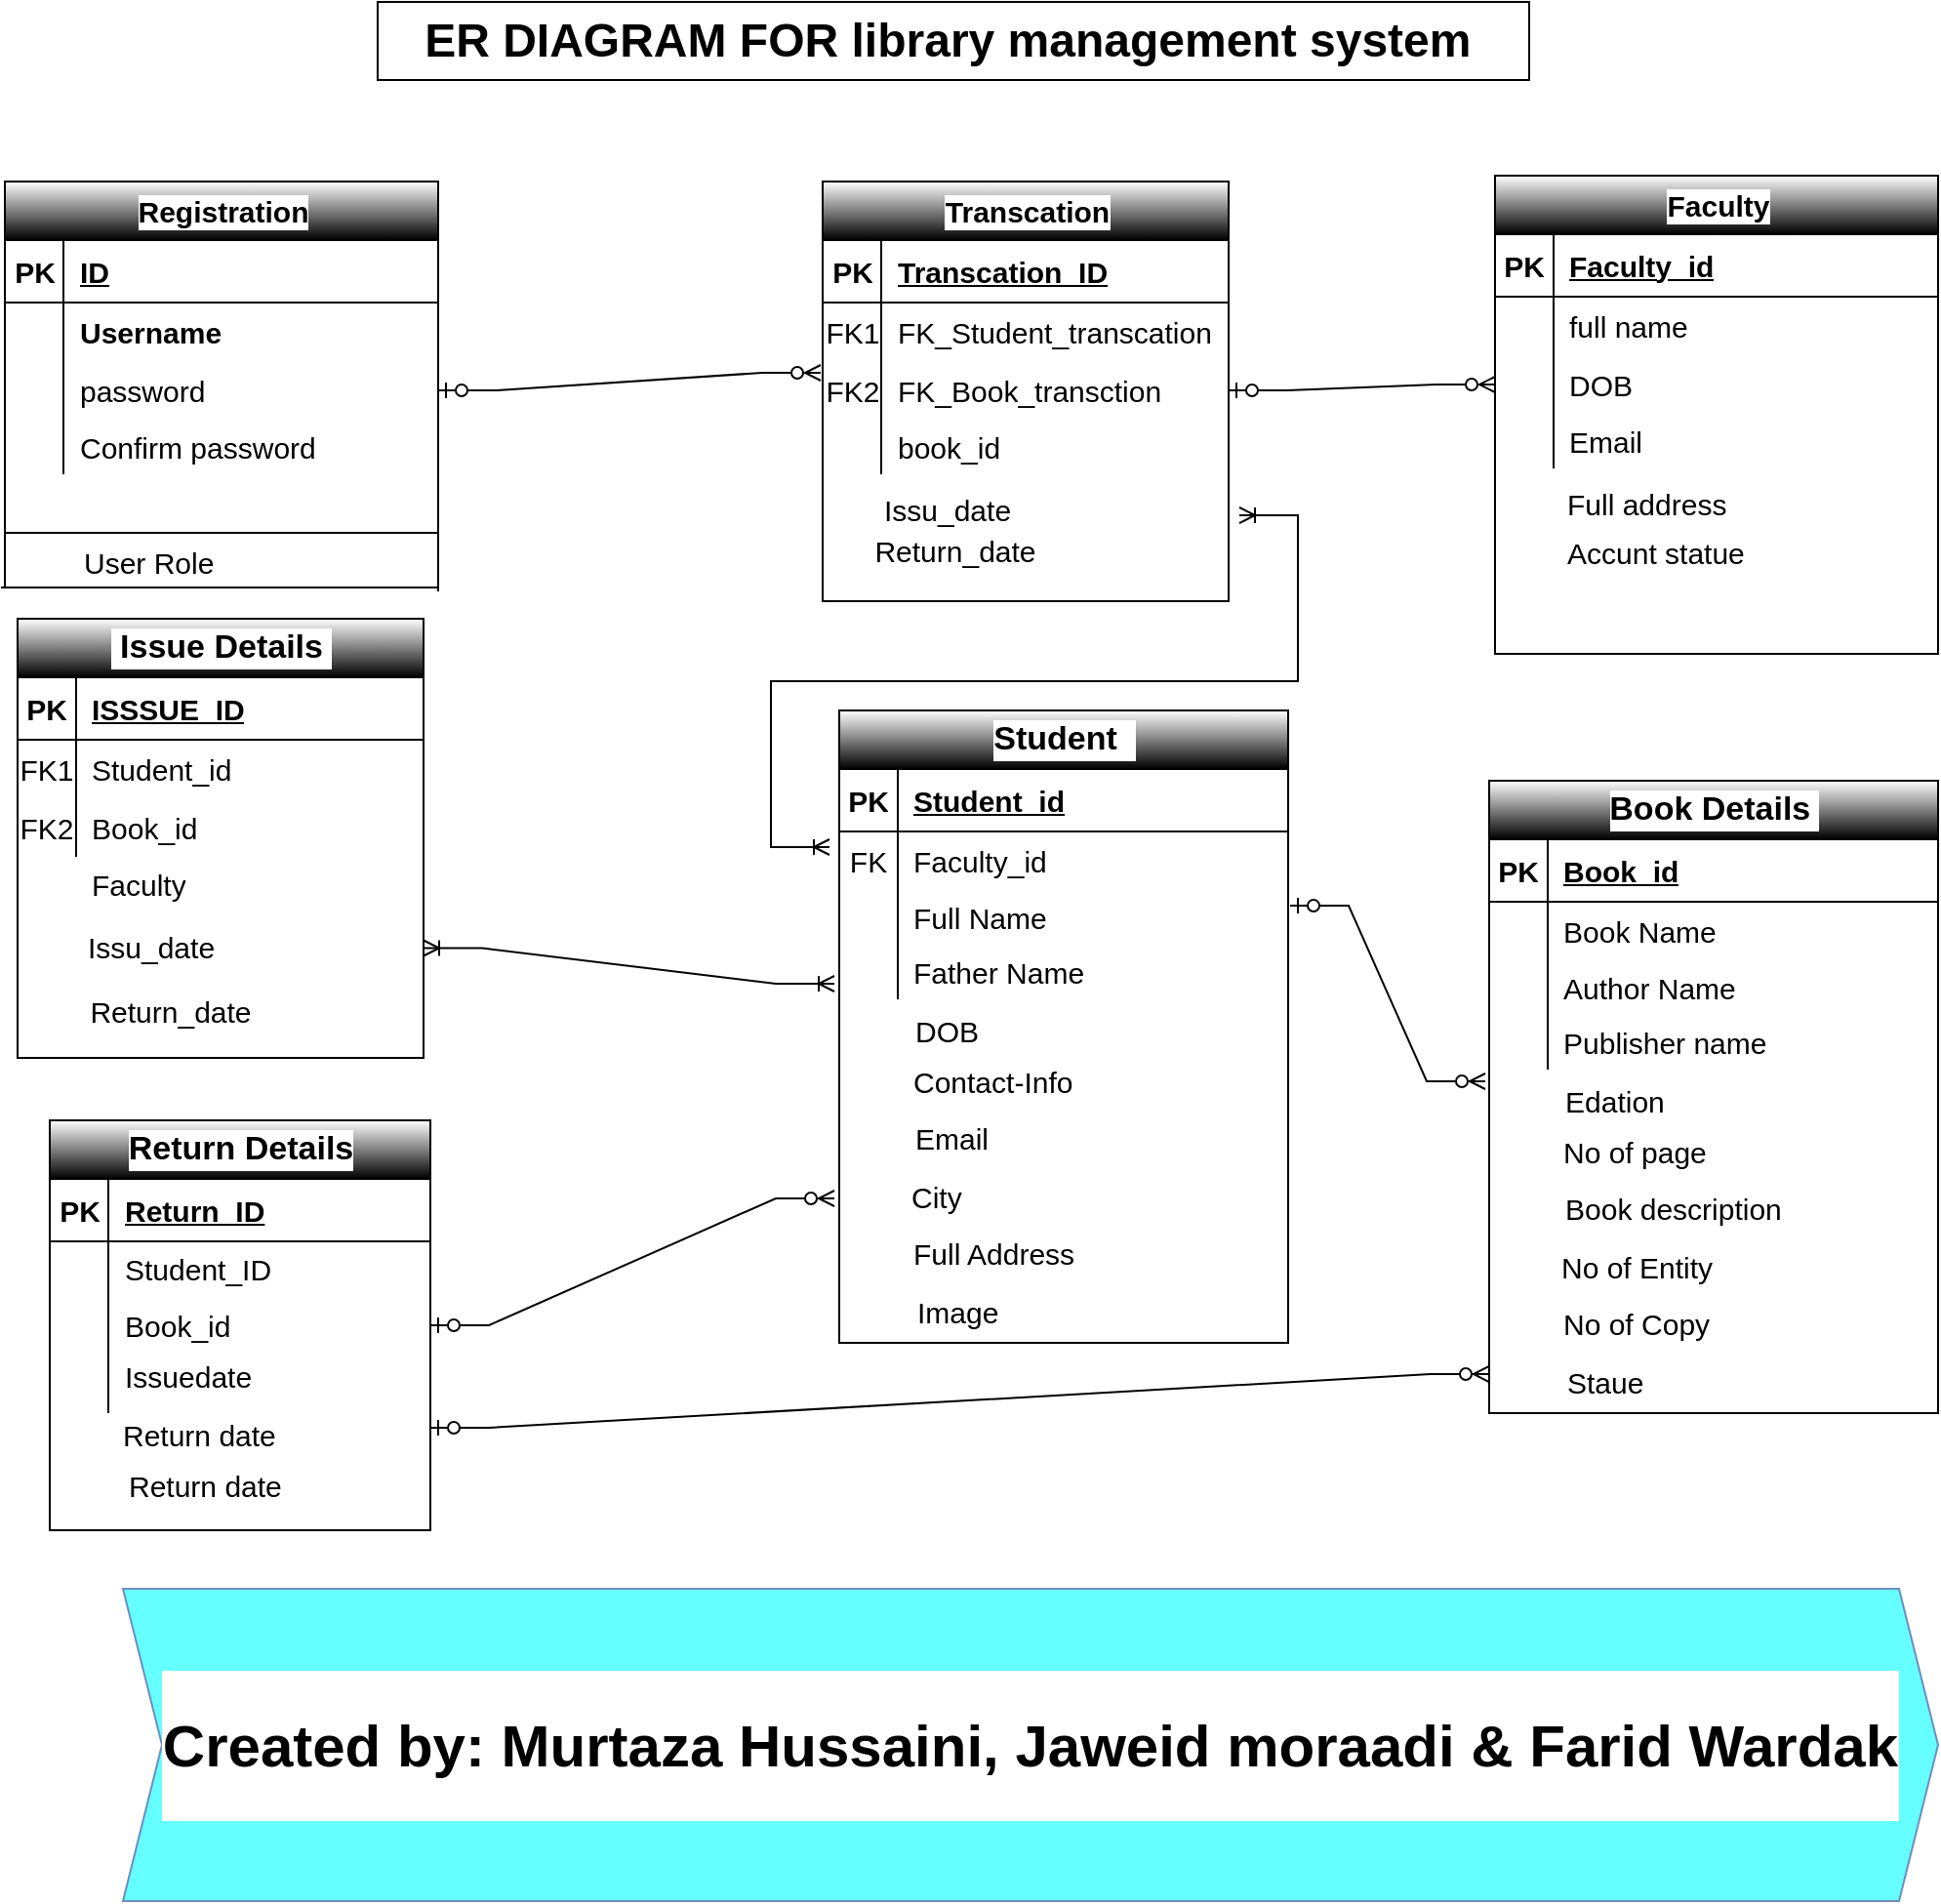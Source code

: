<mxfile version="27.0.5">
  <diagram name="Page-1" id="enIxqUN0M-IkAclhJr2Q">
    <mxGraphModel dx="886" dy="425" grid="1" gridSize="10" guides="1" tooltips="1" connect="1" arrows="1" fold="1" page="1" pageScale="1" pageWidth="850" pageHeight="1100" math="0" shadow="0">
      <root>
        <mxCell id="0" />
        <mxCell id="1" parent="0" />
        <mxCell id="2v6IDgmXy5sViwPyaW7p-1" value="&lt;font&gt;Registration&lt;/font&gt;" style="shape=table;startSize=30;container=1;collapsible=1;childLayout=tableLayout;fixedRows=1;rowLines=0;fontStyle=1;align=center;resizeLast=1;html=1;labelBackgroundColor=#FFFFFF;swimlaneFillColor=default;gradientColor=default;fontSize=15;" vertex="1" parent="1">
          <mxGeometry x="209.5" y="149" width="222" height="180" as="geometry" />
        </mxCell>
        <mxCell id="2v6IDgmXy5sViwPyaW7p-2" value="" style="shape=tableRow;horizontal=0;startSize=0;swimlaneHead=0;swimlaneBody=0;fillColor=none;collapsible=0;dropTarget=0;points=[[0,0.5],[1,0.5]];portConstraint=eastwest;top=0;left=0;right=0;bottom=1;labelBackgroundColor=#FFFFFF;strokeColor=inherit;fontSize=15;" vertex="1" parent="2v6IDgmXy5sViwPyaW7p-1">
          <mxGeometry y="30" width="222" height="32" as="geometry" />
        </mxCell>
        <mxCell id="2v6IDgmXy5sViwPyaW7p-3" value="PK" style="shape=partialRectangle;connectable=0;fillColor=none;top=0;left=0;bottom=0;right=0;fontStyle=1;overflow=hidden;whiteSpace=wrap;html=1;labelBackgroundColor=#FFFFFF;strokeColor=inherit;fontSize=15;" vertex="1" parent="2v6IDgmXy5sViwPyaW7p-2">
          <mxGeometry width="30" height="32" as="geometry">
            <mxRectangle width="30" height="32" as="alternateBounds" />
          </mxGeometry>
        </mxCell>
        <mxCell id="2v6IDgmXy5sViwPyaW7p-4" value="ID" style="shape=partialRectangle;connectable=0;fillColor=none;top=0;left=0;bottom=0;right=0;align=left;spacingLeft=6;fontStyle=5;overflow=hidden;whiteSpace=wrap;html=1;labelBackgroundColor=#FFFFFF;strokeColor=inherit;fontSize=15;" vertex="1" parent="2v6IDgmXy5sViwPyaW7p-2">
          <mxGeometry x="30" width="192" height="32" as="geometry">
            <mxRectangle width="192" height="32" as="alternateBounds" />
          </mxGeometry>
        </mxCell>
        <mxCell id="2v6IDgmXy5sViwPyaW7p-5" value="" style="shape=tableRow;horizontal=0;startSize=0;swimlaneHead=0;swimlaneBody=0;fillColor=none;collapsible=0;dropTarget=0;points=[[0,0.5],[1,0.5]];portConstraint=eastwest;top=0;left=0;right=0;bottom=0;labelBackgroundColor=#FFFFFF;strokeColor=inherit;fontSize=15;" vertex="1" parent="2v6IDgmXy5sViwPyaW7p-1">
          <mxGeometry y="62" width="222" height="30" as="geometry" />
        </mxCell>
        <mxCell id="2v6IDgmXy5sViwPyaW7p-6" value="" style="shape=partialRectangle;connectable=0;fillColor=none;top=0;left=0;bottom=0;right=0;editable=1;overflow=hidden;whiteSpace=wrap;html=1;labelBackgroundColor=#FFFFFF;strokeColor=inherit;fontSize=15;" vertex="1" parent="2v6IDgmXy5sViwPyaW7p-5">
          <mxGeometry width="30" height="30" as="geometry">
            <mxRectangle width="30" height="30" as="alternateBounds" />
          </mxGeometry>
        </mxCell>
        <mxCell id="2v6IDgmXy5sViwPyaW7p-7" value="&lt;b&gt;Username&lt;/b&gt;" style="shape=partialRectangle;connectable=0;fillColor=none;top=0;left=0;bottom=0;right=0;align=left;spacingLeft=6;overflow=hidden;whiteSpace=wrap;html=1;labelBackgroundColor=#FFFFFF;strokeColor=inherit;fontSize=15;" vertex="1" parent="2v6IDgmXy5sViwPyaW7p-5">
          <mxGeometry x="30" width="192" height="30" as="geometry">
            <mxRectangle width="192" height="30" as="alternateBounds" />
          </mxGeometry>
        </mxCell>
        <mxCell id="2v6IDgmXy5sViwPyaW7p-8" value="" style="shape=tableRow;horizontal=0;startSize=0;swimlaneHead=0;swimlaneBody=0;fillColor=none;collapsible=0;dropTarget=0;points=[[0,0.5],[1,0.5]];portConstraint=eastwest;top=0;left=0;right=0;bottom=0;labelBackgroundColor=#FFFFFF;strokeColor=inherit;fontSize=15;" vertex="1" parent="2v6IDgmXy5sViwPyaW7p-1">
          <mxGeometry y="92" width="222" height="30" as="geometry" />
        </mxCell>
        <mxCell id="2v6IDgmXy5sViwPyaW7p-9" value="" style="shape=partialRectangle;connectable=0;fillColor=none;top=0;left=0;bottom=0;right=0;editable=1;overflow=hidden;whiteSpace=wrap;html=1;labelBackgroundColor=#FFFFFF;strokeColor=inherit;fontSize=15;" vertex="1" parent="2v6IDgmXy5sViwPyaW7p-8">
          <mxGeometry width="30" height="30" as="geometry">
            <mxRectangle width="30" height="30" as="alternateBounds" />
          </mxGeometry>
        </mxCell>
        <mxCell id="2v6IDgmXy5sViwPyaW7p-10" value="password" style="shape=partialRectangle;connectable=0;fillColor=none;top=0;left=0;bottom=0;right=0;align=left;spacingLeft=6;overflow=hidden;whiteSpace=wrap;html=1;labelBackgroundColor=#FFFFFF;strokeColor=inherit;fontSize=15;" vertex="1" parent="2v6IDgmXy5sViwPyaW7p-8">
          <mxGeometry x="30" width="192" height="30" as="geometry">
            <mxRectangle width="192" height="30" as="alternateBounds" />
          </mxGeometry>
        </mxCell>
        <mxCell id="2v6IDgmXy5sViwPyaW7p-11" value="" style="shape=tableRow;horizontal=0;startSize=0;swimlaneHead=0;swimlaneBody=0;fillColor=none;collapsible=0;dropTarget=0;points=[[0,0.5],[1,0.5]];portConstraint=eastwest;top=0;left=0;right=0;bottom=0;labelBackgroundColor=#FFFFFF;strokeColor=inherit;fontSize=15;" vertex="1" parent="2v6IDgmXy5sViwPyaW7p-1">
          <mxGeometry y="122" width="222" height="28" as="geometry" />
        </mxCell>
        <mxCell id="2v6IDgmXy5sViwPyaW7p-12" value="" style="shape=partialRectangle;connectable=0;fillColor=none;top=0;left=0;bottom=0;right=0;editable=1;overflow=hidden;whiteSpace=wrap;html=1;labelBackgroundColor=#FFFFFF;strokeColor=inherit;fontSize=15;" vertex="1" parent="2v6IDgmXy5sViwPyaW7p-11">
          <mxGeometry width="30" height="28" as="geometry">
            <mxRectangle width="30" height="28" as="alternateBounds" />
          </mxGeometry>
        </mxCell>
        <mxCell id="2v6IDgmXy5sViwPyaW7p-13" value="Confirm password" style="shape=partialRectangle;connectable=0;fillColor=none;top=0;left=0;bottom=0;right=0;align=left;spacingLeft=6;overflow=hidden;whiteSpace=wrap;html=1;labelBackgroundColor=#FFFFFF;strokeColor=inherit;fontSize=15;" vertex="1" parent="2v6IDgmXy5sViwPyaW7p-11">
          <mxGeometry x="30" width="192" height="28" as="geometry">
            <mxRectangle width="192" height="28" as="alternateBounds" />
          </mxGeometry>
        </mxCell>
        <mxCell id="2v6IDgmXy5sViwPyaW7p-14" value="" style="endArrow=none;html=1;rounded=0;fontFamily=Helvetica;fontSize=15;fontColor=default;horizontal=0;exitX=0.016;exitY=-0.075;exitDx=0;exitDy=0;exitPerimeter=0;entryX=0.994;entryY=0.89;entryDx=0;entryDy=0;entryPerimeter=0;labelBackgroundColor=#FFFFFF;strokeColor=none;" edge="1" parent="2v6IDgmXy5sViwPyaW7p-1" target="2v6IDgmXy5sViwPyaW7p-5">
          <mxGeometry width="50" height="50" relative="1" as="geometry">
            <mxPoint x="-0.12" y="89.75" as="sourcePoint" />
            <mxPoint x="187" y="90" as="targetPoint" />
          </mxGeometry>
        </mxCell>
        <mxCell id="2v6IDgmXy5sViwPyaW7p-15" value="User Role" style="shape=partialRectangle;connectable=0;fillColor=none;top=0;left=0;bottom=0;right=0;align=left;spacingLeft=6;overflow=hidden;whiteSpace=wrap;html=1;labelBackgroundColor=#FFFFFF;strokeColor=none;fontSize=15;" vertex="1" parent="1">
          <mxGeometry x="241.5" y="329" width="150" height="30" as="geometry">
            <mxRectangle width="150" height="30" as="alternateBounds" />
          </mxGeometry>
        </mxCell>
        <mxCell id="2v6IDgmXy5sViwPyaW7p-16" value="" style="endArrow=none;html=1;rounded=0;fontFamily=Helvetica;fontSize=15;fontColor=default;horizontal=0;labelBackgroundColor=#FFFFFF;strokeColor=none;" edge="1" parent="1">
          <mxGeometry width="50" height="50" relative="1" as="geometry">
            <mxPoint x="251.5" y="369" as="sourcePoint" />
            <mxPoint x="431.5" y="369" as="targetPoint" />
          </mxGeometry>
        </mxCell>
        <mxCell id="2v6IDgmXy5sViwPyaW7p-17" value="" style="endArrow=none;html=1;rounded=0;fontFamily=Helvetica;fontSize=15;fontColor=default;horizontal=0;labelBackgroundColor=#FFFFFF;strokeColor=none;" edge="1" parent="1">
          <mxGeometry width="50" height="50" relative="1" as="geometry">
            <mxPoint x="431.5" y="329" as="sourcePoint" />
            <mxPoint x="431.5" y="369" as="targetPoint" />
          </mxGeometry>
        </mxCell>
        <mxCell id="2v6IDgmXy5sViwPyaW7p-18" value="" style="endArrow=none;html=1;rounded=0;fontFamily=Helvetica;fontSize=15;fontColor=default;horizontal=0;labelBackgroundColor=#FFFFFF;strokeColor=none;" edge="1" parent="1">
          <mxGeometry width="50" height="50" relative="1" as="geometry">
            <mxPoint x="251.5" y="329" as="sourcePoint" />
            <mxPoint x="251.5" y="370" as="targetPoint" />
          </mxGeometry>
        </mxCell>
        <mxCell id="2v6IDgmXy5sViwPyaW7p-19" value="" style="endArrow=none;html=1;rounded=0;fontFamily=Helvetica;fontSize=15;fontColor=default;horizontal=0;labelBackgroundColor=#FFFFFF;strokeColor=none;" edge="1" parent="1">
          <mxGeometry width="50" height="50" relative="1" as="geometry">
            <mxPoint x="281.5" y="330" as="sourcePoint" />
            <mxPoint x="281.5" y="370" as="targetPoint" />
          </mxGeometry>
        </mxCell>
        <mxCell id="2v6IDgmXy5sViwPyaW7p-20" value="" style="edgeStyle=entityRelationEdgeStyle;fontSize=15;html=1;endArrow=ERzeroToMany;startArrow=ERzeroToOne;rounded=0;fontFamily=Helvetica;fontColor=default;horizontal=0;labelBackgroundColor=#FFFFFF;exitX=1;exitY=0.5;exitDx=0;exitDy=0;" edge="1" parent="1" source="2v6IDgmXy5sViwPyaW7p-8">
          <mxGeometry width="100" height="100" relative="1" as="geometry">
            <mxPoint x="439.5" y="260.5" as="sourcePoint" />
            <mxPoint x="627.5" y="247" as="targetPoint" />
            <Array as="points">
              <mxPoint x="529.5" y="160.5" />
              <mxPoint x="539.5" y="240.5" />
            </Array>
          </mxGeometry>
        </mxCell>
        <mxCell id="2v6IDgmXy5sViwPyaW7p-21" value="Transcation" style="shape=table;startSize=30;container=1;collapsible=1;childLayout=tableLayout;fixedRows=1;rowLines=0;fontStyle=1;align=center;resizeLast=1;html=1;labelBackgroundColor=#FFFFFF;swimlaneFillColor=default;gradientColor=default;fontSize=15;" vertex="1" parent="1">
          <mxGeometry x="628.5" y="149" width="208" height="215" as="geometry" />
        </mxCell>
        <mxCell id="2v6IDgmXy5sViwPyaW7p-22" value="" style="shape=tableRow;horizontal=0;startSize=0;swimlaneHead=0;swimlaneBody=0;fillColor=none;collapsible=0;dropTarget=0;points=[[0,0.5],[1,0.5]];portConstraint=eastwest;top=0;left=0;right=0;bottom=1;labelBackgroundColor=#FFFFFF;fontSize=15;" vertex="1" parent="2v6IDgmXy5sViwPyaW7p-21">
          <mxGeometry y="30" width="208" height="32" as="geometry" />
        </mxCell>
        <mxCell id="2v6IDgmXy5sViwPyaW7p-23" value="PK" style="shape=partialRectangle;connectable=0;fillColor=none;top=0;left=0;bottom=0;right=0;fontStyle=1;overflow=hidden;whiteSpace=wrap;html=1;labelBackgroundColor=#FFFFFF;fontSize=15;" vertex="1" parent="2v6IDgmXy5sViwPyaW7p-22">
          <mxGeometry width="30" height="32" as="geometry">
            <mxRectangle width="30" height="32" as="alternateBounds" />
          </mxGeometry>
        </mxCell>
        <mxCell id="2v6IDgmXy5sViwPyaW7p-24" value="Transcation_ID" style="shape=partialRectangle;connectable=0;fillColor=none;top=0;left=0;bottom=0;right=0;align=left;spacingLeft=6;fontStyle=5;overflow=hidden;whiteSpace=wrap;html=1;labelBackgroundColor=#FFFFFF;fontSize=15;" vertex="1" parent="2v6IDgmXy5sViwPyaW7p-22">
          <mxGeometry x="30" width="178" height="32" as="geometry">
            <mxRectangle width="178" height="32" as="alternateBounds" />
          </mxGeometry>
        </mxCell>
        <mxCell id="2v6IDgmXy5sViwPyaW7p-25" value="" style="shape=tableRow;horizontal=0;startSize=0;swimlaneHead=0;swimlaneBody=0;fillColor=none;collapsible=0;dropTarget=0;points=[[0,0.5],[1,0.5]];portConstraint=eastwest;top=0;left=0;right=0;bottom=0;labelBackgroundColor=#FFFFFF;fontSize=15;" vertex="1" parent="2v6IDgmXy5sViwPyaW7p-21">
          <mxGeometry y="62" width="208" height="30" as="geometry" />
        </mxCell>
        <mxCell id="2v6IDgmXy5sViwPyaW7p-26" value="FK1" style="shape=partialRectangle;connectable=0;fillColor=none;top=0;left=0;bottom=0;right=0;editable=1;overflow=hidden;whiteSpace=wrap;html=1;labelBackgroundColor=#FFFFFF;fontSize=15;" vertex="1" parent="2v6IDgmXy5sViwPyaW7p-25">
          <mxGeometry width="30" height="30" as="geometry">
            <mxRectangle width="30" height="30" as="alternateBounds" />
          </mxGeometry>
        </mxCell>
        <mxCell id="2v6IDgmXy5sViwPyaW7p-27" value="FK_Student_transcation" style="shape=partialRectangle;connectable=0;fillColor=none;top=0;left=0;bottom=0;right=0;align=left;spacingLeft=6;overflow=hidden;whiteSpace=wrap;html=1;labelBackgroundColor=#FFFFFF;fontSize=15;" vertex="1" parent="2v6IDgmXy5sViwPyaW7p-25">
          <mxGeometry x="30" width="178" height="30" as="geometry">
            <mxRectangle width="178" height="30" as="alternateBounds" />
          </mxGeometry>
        </mxCell>
        <mxCell id="2v6IDgmXy5sViwPyaW7p-28" value="" style="shape=tableRow;horizontal=0;startSize=0;swimlaneHead=0;swimlaneBody=0;fillColor=none;collapsible=0;dropTarget=0;points=[[0,0.5],[1,0.5]];portConstraint=eastwest;top=0;left=0;right=0;bottom=0;labelBackgroundColor=#FFFFFF;fontSize=15;" vertex="1" parent="2v6IDgmXy5sViwPyaW7p-21">
          <mxGeometry y="92" width="208" height="30" as="geometry" />
        </mxCell>
        <mxCell id="2v6IDgmXy5sViwPyaW7p-29" value="FK2" style="shape=partialRectangle;connectable=0;fillColor=none;top=0;left=0;bottom=0;right=0;editable=1;overflow=hidden;whiteSpace=wrap;html=1;labelBackgroundColor=#FFFFFF;fontSize=15;" vertex="1" parent="2v6IDgmXy5sViwPyaW7p-28">
          <mxGeometry width="30" height="30" as="geometry">
            <mxRectangle width="30" height="30" as="alternateBounds" />
          </mxGeometry>
        </mxCell>
        <mxCell id="2v6IDgmXy5sViwPyaW7p-30" value="FK_Book_transction" style="shape=partialRectangle;connectable=0;fillColor=none;top=0;left=0;bottom=0;right=0;align=left;spacingLeft=6;overflow=hidden;whiteSpace=wrap;html=1;labelBackgroundColor=#FFFFFF;fontSize=15;" vertex="1" parent="2v6IDgmXy5sViwPyaW7p-28">
          <mxGeometry x="30" width="178" height="30" as="geometry">
            <mxRectangle width="178" height="30" as="alternateBounds" />
          </mxGeometry>
        </mxCell>
        <mxCell id="2v6IDgmXy5sViwPyaW7p-31" value="" style="shape=tableRow;horizontal=0;startSize=0;swimlaneHead=0;swimlaneBody=0;fillColor=none;collapsible=0;dropTarget=0;points=[[0,0.5],[1,0.5]];portConstraint=eastwest;top=0;left=0;right=0;bottom=0;labelBackgroundColor=#FFFFFF;fontSize=15;" vertex="1" parent="2v6IDgmXy5sViwPyaW7p-21">
          <mxGeometry y="122" width="208" height="28" as="geometry" />
        </mxCell>
        <mxCell id="2v6IDgmXy5sViwPyaW7p-32" value="" style="shape=partialRectangle;connectable=0;fillColor=none;top=0;left=0;bottom=0;right=0;editable=1;overflow=hidden;whiteSpace=wrap;html=1;labelBackgroundColor=#FFFFFF;fontSize=15;" vertex="1" parent="2v6IDgmXy5sViwPyaW7p-31">
          <mxGeometry width="30" height="28" as="geometry">
            <mxRectangle width="30" height="28" as="alternateBounds" />
          </mxGeometry>
        </mxCell>
        <mxCell id="2v6IDgmXy5sViwPyaW7p-33" value="book_id" style="shape=partialRectangle;connectable=0;fillColor=none;top=0;left=0;bottom=0;right=0;align=left;spacingLeft=6;overflow=hidden;whiteSpace=wrap;html=1;labelBackgroundColor=#FFFFFF;fontSize=15;" vertex="1" parent="2v6IDgmXy5sViwPyaW7p-31">
          <mxGeometry x="30" width="178" height="28" as="geometry">
            <mxRectangle width="178" height="28" as="alternateBounds" />
          </mxGeometry>
        </mxCell>
        <mxCell id="2v6IDgmXy5sViwPyaW7p-34" value="Issu_date" style="text;html=1;align=center;verticalAlign=middle;resizable=0;points=[];autosize=1;strokeColor=none;fillColor=none;fontFamily=Helvetica;fontSize=15;fontColor=default;horizontal=0;rotation=90;labelBackgroundColor=#FFFFFF;" vertex="1" parent="1">
          <mxGeometry x="671.5" y="277" width="40" height="80" as="geometry" />
        </mxCell>
        <mxCell id="2v6IDgmXy5sViwPyaW7p-35" value="Return_date" style="text;html=1;align=center;verticalAlign=middle;resizable=0;points=[];autosize=1;strokeColor=none;fillColor=none;fontFamily=Helvetica;fontSize=15;fontColor=default;horizontal=0;rotation=90;labelBackgroundColor=#FFFFFF;" vertex="1" parent="1">
          <mxGeometry x="675.5" y="288" width="40" height="100" as="geometry" />
        </mxCell>
        <mxCell id="2v6IDgmXy5sViwPyaW7p-36" value="" style="edgeStyle=entityRelationEdgeStyle;fontSize=15;html=1;endArrow=ERzeroToMany;startArrow=ERzeroToOne;rounded=0;fontFamily=Helvetica;fontColor=default;horizontal=0;exitX=1;exitY=0.5;exitDx=0;exitDy=0;labelBackgroundColor=#FFFFFF;entryX=0;entryY=0.5;entryDx=0;entryDy=0;" edge="1" parent="1" source="2v6IDgmXy5sViwPyaW7p-28" target="2v6IDgmXy5sViwPyaW7p-44">
          <mxGeometry width="100" height="100" relative="1" as="geometry">
            <mxPoint x="793.1" y="237.42" as="sourcePoint" />
            <mxPoint x="889.5" y="237" as="targetPoint" />
            <Array as="points">
              <mxPoint x="859.5" y="137" />
              <mxPoint x="869.5" y="217" />
              <mxPoint x="907.5" y="247" />
            </Array>
          </mxGeometry>
        </mxCell>
        <mxCell id="2v6IDgmXy5sViwPyaW7p-37" value="Faculty" style="shape=table;startSize=30;container=1;collapsible=1;childLayout=tableLayout;fixedRows=1;rowLines=0;fontStyle=1;align=center;resizeLast=1;html=1;labelBackgroundColor=#FFFFFF;swimlaneFillColor=default;strokeColor=default;gradientColor=default;fontSize=15;" vertex="1" parent="1">
          <mxGeometry x="973" y="146" width="227" height="245" as="geometry" />
        </mxCell>
        <mxCell id="2v6IDgmXy5sViwPyaW7p-38" value="" style="shape=tableRow;horizontal=0;startSize=0;swimlaneHead=0;swimlaneBody=0;fillColor=none;collapsible=0;dropTarget=0;points=[[0,0.5],[1,0.5]];portConstraint=eastwest;top=0;left=0;right=0;bottom=1;labelBackgroundColor=#FFFFFF;swimlaneFillColor=default;strokeColor=default;fontSize=15;" vertex="1" parent="2v6IDgmXy5sViwPyaW7p-37">
          <mxGeometry y="30" width="227" height="32" as="geometry" />
        </mxCell>
        <mxCell id="2v6IDgmXy5sViwPyaW7p-39" value="PK" style="shape=partialRectangle;connectable=0;fillColor=none;top=0;left=0;bottom=0;right=0;fontStyle=1;overflow=hidden;whiteSpace=wrap;html=1;labelBackgroundColor=#FFFFFF;swimlaneFillColor=default;strokeColor=default;fontSize=15;" vertex="1" parent="2v6IDgmXy5sViwPyaW7p-38">
          <mxGeometry width="30" height="32" as="geometry">
            <mxRectangle width="30" height="32" as="alternateBounds" />
          </mxGeometry>
        </mxCell>
        <mxCell id="2v6IDgmXy5sViwPyaW7p-40" value="Faculty_id" style="shape=partialRectangle;connectable=0;fillColor=none;top=0;left=0;bottom=0;right=0;align=left;spacingLeft=6;fontStyle=5;overflow=hidden;whiteSpace=wrap;html=1;labelBackgroundColor=#FFFFFF;swimlaneFillColor=default;strokeColor=default;fontSize=15;" vertex="1" parent="2v6IDgmXy5sViwPyaW7p-38">
          <mxGeometry x="30" width="197" height="32" as="geometry">
            <mxRectangle width="197" height="32" as="alternateBounds" />
          </mxGeometry>
        </mxCell>
        <mxCell id="2v6IDgmXy5sViwPyaW7p-41" value="" style="shape=tableRow;horizontal=0;startSize=0;swimlaneHead=0;swimlaneBody=0;fillColor=none;collapsible=0;dropTarget=0;points=[[0,0.5],[1,0.5]];portConstraint=eastwest;top=0;left=0;right=0;bottom=0;labelBackgroundColor=#FFFFFF;swimlaneFillColor=default;strokeColor=default;fontSize=15;" vertex="1" parent="2v6IDgmXy5sViwPyaW7p-37">
          <mxGeometry y="62" width="227" height="30" as="geometry" />
        </mxCell>
        <mxCell id="2v6IDgmXy5sViwPyaW7p-42" value="" style="shape=partialRectangle;connectable=0;fillColor=none;top=0;left=0;bottom=0;right=0;editable=1;overflow=hidden;whiteSpace=wrap;html=1;labelBackgroundColor=#FFFFFF;swimlaneFillColor=default;strokeColor=default;fontSize=15;" vertex="1" parent="2v6IDgmXy5sViwPyaW7p-41">
          <mxGeometry width="30" height="30" as="geometry">
            <mxRectangle width="30" height="30" as="alternateBounds" />
          </mxGeometry>
        </mxCell>
        <mxCell id="2v6IDgmXy5sViwPyaW7p-43" value="full name" style="shape=partialRectangle;connectable=0;fillColor=none;top=0;left=0;bottom=0;right=0;align=left;spacingLeft=6;overflow=hidden;whiteSpace=wrap;html=1;labelBackgroundColor=#FFFFFF;swimlaneFillColor=default;strokeColor=default;fontSize=15;" vertex="1" parent="2v6IDgmXy5sViwPyaW7p-41">
          <mxGeometry x="30" width="197" height="30" as="geometry">
            <mxRectangle width="197" height="30" as="alternateBounds" />
          </mxGeometry>
        </mxCell>
        <mxCell id="2v6IDgmXy5sViwPyaW7p-44" value="" style="shape=tableRow;horizontal=0;startSize=0;swimlaneHead=0;swimlaneBody=0;fillColor=none;collapsible=0;dropTarget=0;points=[[0,0.5],[1,0.5]];portConstraint=eastwest;top=0;left=0;right=0;bottom=0;labelBackgroundColor=#FFFFFF;swimlaneFillColor=default;strokeColor=default;fontSize=15;" vertex="1" parent="2v6IDgmXy5sViwPyaW7p-37">
          <mxGeometry y="92" width="227" height="30" as="geometry" />
        </mxCell>
        <mxCell id="2v6IDgmXy5sViwPyaW7p-45" value="" style="shape=partialRectangle;connectable=0;fillColor=none;top=0;left=0;bottom=0;right=0;editable=1;overflow=hidden;whiteSpace=wrap;html=1;labelBackgroundColor=#FFFFFF;swimlaneFillColor=default;strokeColor=default;fontSize=15;" vertex="1" parent="2v6IDgmXy5sViwPyaW7p-44">
          <mxGeometry width="30" height="30" as="geometry">
            <mxRectangle width="30" height="30" as="alternateBounds" />
          </mxGeometry>
        </mxCell>
        <mxCell id="2v6IDgmXy5sViwPyaW7p-46" value="DOB" style="shape=partialRectangle;connectable=0;fillColor=none;top=0;left=0;bottom=0;right=0;align=left;spacingLeft=6;overflow=hidden;whiteSpace=wrap;html=1;labelBackgroundColor=#FFFFFF;swimlaneFillColor=default;strokeColor=default;fontSize=15;" vertex="1" parent="2v6IDgmXy5sViwPyaW7p-44">
          <mxGeometry x="30" width="197" height="30" as="geometry">
            <mxRectangle width="197" height="30" as="alternateBounds" />
          </mxGeometry>
        </mxCell>
        <mxCell id="2v6IDgmXy5sViwPyaW7p-47" value="" style="shape=tableRow;horizontal=0;startSize=0;swimlaneHead=0;swimlaneBody=0;fillColor=none;collapsible=0;dropTarget=0;points=[[0,0.5],[1,0.5]];portConstraint=eastwest;top=0;left=0;right=0;bottom=0;labelBackgroundColor=#FFFFFF;swimlaneFillColor=default;strokeColor=default;fontSize=15;" vertex="1" parent="2v6IDgmXy5sViwPyaW7p-37">
          <mxGeometry y="122" width="227" height="28" as="geometry" />
        </mxCell>
        <mxCell id="2v6IDgmXy5sViwPyaW7p-48" value="" style="shape=partialRectangle;connectable=0;fillColor=none;top=0;left=0;bottom=0;right=0;editable=1;overflow=hidden;whiteSpace=wrap;html=1;labelBackgroundColor=#FFFFFF;swimlaneFillColor=default;strokeColor=default;fontSize=15;" vertex="1" parent="2v6IDgmXy5sViwPyaW7p-47">
          <mxGeometry width="30" height="28" as="geometry">
            <mxRectangle width="30" height="28" as="alternateBounds" />
          </mxGeometry>
        </mxCell>
        <mxCell id="2v6IDgmXy5sViwPyaW7p-49" value="Email" style="shape=partialRectangle;connectable=0;fillColor=none;top=0;left=0;bottom=0;right=0;align=left;spacingLeft=6;overflow=hidden;whiteSpace=wrap;html=1;labelBackgroundColor=#FFFFFF;swimlaneFillColor=default;strokeColor=default;fontSize=15;" vertex="1" parent="2v6IDgmXy5sViwPyaW7p-47">
          <mxGeometry x="30" width="197" height="28" as="geometry">
            <mxRectangle width="197" height="28" as="alternateBounds" />
          </mxGeometry>
        </mxCell>
        <mxCell id="2v6IDgmXy5sViwPyaW7p-50" value="Full address" style="shape=partialRectangle;connectable=0;fillColor=none;top=0;left=0;bottom=0;right=0;align=left;spacingLeft=6;overflow=hidden;whiteSpace=wrap;html=1;labelBackgroundColor=#FFFFFF;swimlaneFillColor=default;strokeColor=default;fontSize=15;" vertex="1" parent="1">
          <mxGeometry x="1001.5" y="300" width="150" height="28" as="geometry">
            <mxRectangle width="150" height="28" as="alternateBounds" />
          </mxGeometry>
        </mxCell>
        <mxCell id="2v6IDgmXy5sViwPyaW7p-64" value="Accunt statue" style="shape=partialRectangle;connectable=0;fillColor=none;top=0;left=0;bottom=0;right=0;align=left;spacingLeft=6;overflow=hidden;whiteSpace=wrap;html=1;labelBackgroundColor=#FFFFFF;swimlaneFillColor=default;strokeColor=default;fontSize=15;" vertex="1" parent="1">
          <mxGeometry x="1001.5" y="325" width="150" height="28" as="geometry">
            <mxRectangle width="150" height="28" as="alternateBounds" />
          </mxGeometry>
        </mxCell>
        <mxCell id="2v6IDgmXy5sViwPyaW7p-66" value="&lt;b&gt;&lt;font style=&quot;font-size: 24px;&quot;&gt;ER DIAGRAM FOR library management system&amp;nbsp;&lt;/font&gt;&lt;/b&gt;" style="rounded=0;whiteSpace=wrap;html=1;labelBackgroundColor=#FFFFFF;fontSize=15;" vertex="1" parent="1">
          <mxGeometry x="400.5" y="57" width="590" height="40" as="geometry" />
        </mxCell>
        <mxCell id="2v6IDgmXy5sViwPyaW7p-72" value="&lt;font style=&quot;font-size: 17px;&quot;&gt;Return Details&lt;/font&gt;" style="shape=table;startSize=30;container=1;collapsible=1;childLayout=tableLayout;fixedRows=1;rowLines=0;fontStyle=1;align=center;resizeLast=1;html=1;labelBackgroundColor=#FFFFFF;swimlaneFillColor=default;gradientColor=default;fontSize=15;" vertex="1" parent="1">
          <mxGeometry x="232.5" y="630" width="195" height="210.0" as="geometry" />
        </mxCell>
        <mxCell id="2v6IDgmXy5sViwPyaW7p-73" value="" style="shape=tableRow;horizontal=0;startSize=0;swimlaneHead=0;swimlaneBody=0;fillColor=none;collapsible=0;dropTarget=0;points=[[0,0.5],[1,0.5]];portConstraint=eastwest;top=0;left=0;right=0;bottom=1;labelBackgroundColor=#FFFFFF;swimlaneFillColor=default;fontSize=15;" vertex="1" parent="2v6IDgmXy5sViwPyaW7p-72">
          <mxGeometry y="30" width="195" height="32" as="geometry" />
        </mxCell>
        <mxCell id="2v6IDgmXy5sViwPyaW7p-74" value="PK" style="shape=partialRectangle;connectable=0;fillColor=none;top=0;left=0;bottom=0;right=0;fontStyle=1;overflow=hidden;whiteSpace=wrap;html=1;labelBackgroundColor=#FFFFFF;swimlaneFillColor=default;fontSize=15;" vertex="1" parent="2v6IDgmXy5sViwPyaW7p-73">
          <mxGeometry width="30.0" height="32" as="geometry">
            <mxRectangle width="30.0" height="32" as="alternateBounds" />
          </mxGeometry>
        </mxCell>
        <mxCell id="2v6IDgmXy5sViwPyaW7p-75" value="Return_ID" style="shape=partialRectangle;connectable=0;fillColor=none;top=0;left=0;bottom=0;right=0;align=left;spacingLeft=6;fontStyle=5;overflow=hidden;whiteSpace=wrap;html=1;labelBackgroundColor=#FFFFFF;swimlaneFillColor=default;fontSize=15;" vertex="1" parent="2v6IDgmXy5sViwPyaW7p-73">
          <mxGeometry x="30.0" width="165.0" height="32" as="geometry">
            <mxRectangle width="165.0" height="32" as="alternateBounds" />
          </mxGeometry>
        </mxCell>
        <mxCell id="2v6IDgmXy5sViwPyaW7p-76" value="" style="shape=tableRow;horizontal=0;startSize=0;swimlaneHead=0;swimlaneBody=0;fillColor=none;collapsible=0;dropTarget=0;points=[[0,0.5],[1,0.5]];portConstraint=eastwest;top=0;left=0;right=0;bottom=0;labelBackgroundColor=#FFFFFF;swimlaneFillColor=default;fontSize=15;" vertex="1" parent="2v6IDgmXy5sViwPyaW7p-72">
          <mxGeometry y="62" width="195" height="28" as="geometry" />
        </mxCell>
        <mxCell id="2v6IDgmXy5sViwPyaW7p-77" value="" style="shape=partialRectangle;connectable=0;fillColor=none;top=0;left=0;bottom=0;right=0;editable=1;overflow=hidden;whiteSpace=wrap;html=1;labelBackgroundColor=#FFFFFF;swimlaneFillColor=default;fontSize=15;" vertex="1" parent="2v6IDgmXy5sViwPyaW7p-76">
          <mxGeometry width="30.0" height="28" as="geometry">
            <mxRectangle width="30.0" height="28" as="alternateBounds" />
          </mxGeometry>
        </mxCell>
        <mxCell id="2v6IDgmXy5sViwPyaW7p-78" value="Student_ID" style="shape=partialRectangle;connectable=0;fillColor=none;top=0;left=0;bottom=0;right=0;align=left;spacingLeft=6;overflow=hidden;whiteSpace=wrap;html=1;labelBackgroundColor=#FFFFFF;swimlaneFillColor=default;fontSize=15;" vertex="1" parent="2v6IDgmXy5sViwPyaW7p-76">
          <mxGeometry x="30.0" width="165.0" height="28" as="geometry">
            <mxRectangle width="165.0" height="28" as="alternateBounds" />
          </mxGeometry>
        </mxCell>
        <mxCell id="2v6IDgmXy5sViwPyaW7p-79" value="" style="shape=tableRow;horizontal=0;startSize=0;swimlaneHead=0;swimlaneBody=0;fillColor=none;collapsible=0;dropTarget=0;points=[[0,0.5],[1,0.5]];portConstraint=eastwest;top=0;left=0;right=0;bottom=0;labelBackgroundColor=#FFFFFF;swimlaneFillColor=default;fontSize=15;" vertex="1" parent="2v6IDgmXy5sViwPyaW7p-72">
          <mxGeometry y="90" width="195" height="30" as="geometry" />
        </mxCell>
        <mxCell id="2v6IDgmXy5sViwPyaW7p-80" value="" style="shape=partialRectangle;connectable=0;fillColor=none;top=0;left=0;bottom=0;right=0;editable=1;overflow=hidden;whiteSpace=wrap;html=1;labelBackgroundColor=#FFFFFF;swimlaneFillColor=default;fontSize=15;" vertex="1" parent="2v6IDgmXy5sViwPyaW7p-79">
          <mxGeometry width="30.0" height="30" as="geometry">
            <mxRectangle width="30.0" height="30" as="alternateBounds" />
          </mxGeometry>
        </mxCell>
        <mxCell id="2v6IDgmXy5sViwPyaW7p-81" value="Book_id" style="shape=partialRectangle;connectable=0;fillColor=none;top=0;left=0;bottom=0;right=0;align=left;spacingLeft=6;overflow=hidden;whiteSpace=wrap;html=1;labelBackgroundColor=#FFFFFF;swimlaneFillColor=default;fontSize=15;" vertex="1" parent="2v6IDgmXy5sViwPyaW7p-79">
          <mxGeometry x="30.0" width="165.0" height="30" as="geometry">
            <mxRectangle width="165.0" height="30" as="alternateBounds" />
          </mxGeometry>
        </mxCell>
        <mxCell id="2v6IDgmXy5sViwPyaW7p-82" value="" style="shape=tableRow;horizontal=0;startSize=0;swimlaneHead=0;swimlaneBody=0;fillColor=none;collapsible=0;dropTarget=0;points=[[0,0.5],[1,0.5]];portConstraint=eastwest;top=0;left=0;right=0;bottom=0;labelBackgroundColor=#FFFFFF;swimlaneFillColor=default;fontSize=15;" vertex="1" parent="2v6IDgmXy5sViwPyaW7p-72">
          <mxGeometry y="120" width="195" height="30" as="geometry" />
        </mxCell>
        <mxCell id="2v6IDgmXy5sViwPyaW7p-83" value="" style="shape=partialRectangle;connectable=0;fillColor=none;top=0;left=0;bottom=0;right=0;editable=1;overflow=hidden;whiteSpace=wrap;html=1;labelBackgroundColor=#FFFFFF;swimlaneFillColor=default;fontSize=15;" vertex="1" parent="2v6IDgmXy5sViwPyaW7p-82">
          <mxGeometry width="30.0" height="30" as="geometry">
            <mxRectangle width="30.0" height="30" as="alternateBounds" />
          </mxGeometry>
        </mxCell>
        <mxCell id="2v6IDgmXy5sViwPyaW7p-84" value="Issuedate&lt;div&gt;&lt;br&gt;&lt;/div&gt;" style="shape=partialRectangle;connectable=0;fillColor=none;top=0;left=0;bottom=0;right=0;align=left;spacingLeft=6;overflow=hidden;whiteSpace=wrap;html=1;labelBackgroundColor=#FFFFFF;swimlaneFillColor=default;fontSize=15;" vertex="1" parent="2v6IDgmXy5sViwPyaW7p-82">
          <mxGeometry x="30.0" width="165.0" height="30" as="geometry">
            <mxRectangle width="165.0" height="30" as="alternateBounds" />
          </mxGeometry>
        </mxCell>
        <mxCell id="2v6IDgmXy5sViwPyaW7p-85" value="" style="shape=tableRow;horizontal=0;startSize=0;swimlaneHead=0;swimlaneBody=0;fillColor=none;collapsible=0;dropTarget=0;points=[[0,0.5],[1,0.5]];portConstraint=eastwest;top=0;left=0;right=0;bottom=0;labelBackgroundColor=#FFFFFF;swimlaneFillColor=default;fontSize=15;" vertex="1" parent="1">
          <mxGeometry x="230" y="760" width="180" height="20" as="geometry" />
        </mxCell>
        <mxCell id="2v6IDgmXy5sViwPyaW7p-86" value="" style="shape=partialRectangle;connectable=0;fillColor=none;top=0;left=0;bottom=0;right=0;editable=1;overflow=hidden;whiteSpace=wrap;html=1;labelBackgroundColor=#FFFFFF;swimlaneFillColor=default;fontSize=15;" vertex="1" parent="2v6IDgmXy5sViwPyaW7p-85">
          <mxGeometry width="30.0" height="20" as="geometry">
            <mxRectangle width="30.0" height="20" as="alternateBounds" />
          </mxGeometry>
        </mxCell>
        <mxCell id="2v6IDgmXy5sViwPyaW7p-87" value="&lt;div&gt;Return date&lt;/div&gt;" style="shape=partialRectangle;connectable=0;fillColor=none;top=0;left=0;bottom=0;right=0;align=left;spacingLeft=6;overflow=hidden;whiteSpace=wrap;html=1;labelBackgroundColor=#FFFFFF;swimlaneFillColor=default;fontSize=15;" vertex="1" parent="1">
          <mxGeometry x="262.0" y="780" width="150.0" height="20" as="geometry">
            <mxRectangle width="150.0" height="20" as="alternateBounds" />
          </mxGeometry>
        </mxCell>
        <mxCell id="2v6IDgmXy5sViwPyaW7p-97" value="" style="edgeStyle=entityRelationEdgeStyle;fontSize=15;html=1;endArrow=ERzeroToMany;startArrow=ERzeroToOne;rounded=0;labelBackgroundColor=#FFFFFF;" edge="1" parent="1">
          <mxGeometry width="100" height="100" relative="1" as="geometry">
            <mxPoint x="868" y="520" as="sourcePoint" />
            <mxPoint x="968" y="610" as="targetPoint" />
            <Array as="points">
              <mxPoint x="553.33" y="731.1" />
            </Array>
          </mxGeometry>
        </mxCell>
        <mxCell id="2v6IDgmXy5sViwPyaW7p-105" value="&lt;h1&gt;&lt;font&gt;Created by: Murtaza Hussaini, Jaweid moraadi &amp;amp; Farid Wardak&lt;/font&gt;&lt;/h1&gt;" style="shape=step;perimeter=stepPerimeter;whiteSpace=wrap;html=1;fixedSize=1;fillColor=#66FFFF;strokeColor=#6c8ebf;fillStyle=solid;labelBackgroundColor=#FFFFFF;fontSize=15;" vertex="1" parent="1">
          <mxGeometry x="270" y="870" width="930" height="160" as="geometry" />
        </mxCell>
        <mxCell id="2v6IDgmXy5sViwPyaW7p-107" value="" style="endArrow=none;html=1;rounded=0;entryX=1;entryY=1;entryDx=0;entryDy=0;entryPerimeter=0;fontSize=15;" edge="1" parent="1" target="2v6IDgmXy5sViwPyaW7p-11">
          <mxGeometry width="50" height="50" relative="1" as="geometry">
            <mxPoint x="431.5" y="359" as="sourcePoint" />
            <mxPoint x="431.5" y="336" as="targetPoint" />
          </mxGeometry>
        </mxCell>
        <mxCell id="2v6IDgmXy5sViwPyaW7p-108" value="" style="endArrow=none;html=1;rounded=0;fontSize=15;" edge="1" parent="1">
          <mxGeometry width="50" height="50" relative="1" as="geometry">
            <mxPoint x="431.5" y="357" as="sourcePoint" />
            <mxPoint x="207.5" y="357" as="targetPoint" />
          </mxGeometry>
        </mxCell>
        <mxCell id="2v6IDgmXy5sViwPyaW7p-110" value="&lt;font style=&quot;font-size: 17px;&quot;&gt;&amp;nbsp;Issue Details&amp;nbsp;&lt;/font&gt;" style="shape=table;startSize=30;container=1;collapsible=1;childLayout=tableLayout;fixedRows=1;rowLines=0;fontStyle=1;align=center;resizeLast=1;html=1;labelBackgroundColor=#FFFFFF;swimlaneFillColor=default;gradientColor=default;fontSize=15;" vertex="1" parent="1">
          <mxGeometry x="216" y="373" width="208" height="225" as="geometry" />
        </mxCell>
        <mxCell id="2v6IDgmXy5sViwPyaW7p-111" value="" style="shape=tableRow;horizontal=0;startSize=0;swimlaneHead=0;swimlaneBody=0;fillColor=none;collapsible=0;dropTarget=0;points=[[0,0.5],[1,0.5]];portConstraint=eastwest;top=0;left=0;right=0;bottom=1;labelBackgroundColor=#FFFFFF;fontSize=15;" vertex="1" parent="2v6IDgmXy5sViwPyaW7p-110">
          <mxGeometry y="30" width="208" height="32" as="geometry" />
        </mxCell>
        <mxCell id="2v6IDgmXy5sViwPyaW7p-112" value="PK" style="shape=partialRectangle;connectable=0;fillColor=none;top=0;left=0;bottom=0;right=0;fontStyle=1;overflow=hidden;whiteSpace=wrap;html=1;labelBackgroundColor=#FFFFFF;fontSize=15;" vertex="1" parent="2v6IDgmXy5sViwPyaW7p-111">
          <mxGeometry width="30" height="32" as="geometry">
            <mxRectangle width="30" height="32" as="alternateBounds" />
          </mxGeometry>
        </mxCell>
        <mxCell id="2v6IDgmXy5sViwPyaW7p-113" value="ISSSUE_ID" style="shape=partialRectangle;connectable=0;fillColor=none;top=0;left=0;bottom=0;right=0;align=left;spacingLeft=6;fontStyle=5;overflow=hidden;whiteSpace=wrap;html=1;labelBackgroundColor=#FFFFFF;fontSize=15;" vertex="1" parent="2v6IDgmXy5sViwPyaW7p-111">
          <mxGeometry x="30" width="178" height="32" as="geometry">
            <mxRectangle width="178" height="32" as="alternateBounds" />
          </mxGeometry>
        </mxCell>
        <mxCell id="2v6IDgmXy5sViwPyaW7p-114" value="" style="shape=tableRow;horizontal=0;startSize=0;swimlaneHead=0;swimlaneBody=0;fillColor=none;collapsible=0;dropTarget=0;points=[[0,0.5],[1,0.5]];portConstraint=eastwest;top=0;left=0;right=0;bottom=0;labelBackgroundColor=#FFFFFF;fontSize=15;" vertex="1" parent="2v6IDgmXy5sViwPyaW7p-110">
          <mxGeometry y="62" width="208" height="30" as="geometry" />
        </mxCell>
        <mxCell id="2v6IDgmXy5sViwPyaW7p-115" value="FK1" style="shape=partialRectangle;connectable=0;fillColor=none;top=0;left=0;bottom=0;right=0;editable=1;overflow=hidden;whiteSpace=wrap;html=1;labelBackgroundColor=#FFFFFF;fontSize=15;" vertex="1" parent="2v6IDgmXy5sViwPyaW7p-114">
          <mxGeometry width="30" height="30" as="geometry">
            <mxRectangle width="30" height="30" as="alternateBounds" />
          </mxGeometry>
        </mxCell>
        <mxCell id="2v6IDgmXy5sViwPyaW7p-116" value="Student_id" style="shape=partialRectangle;connectable=0;fillColor=none;top=0;left=0;bottom=0;right=0;align=left;spacingLeft=6;overflow=hidden;whiteSpace=wrap;html=1;labelBackgroundColor=#FFFFFF;fontSize=15;" vertex="1" parent="2v6IDgmXy5sViwPyaW7p-114">
          <mxGeometry x="30" width="178" height="30" as="geometry">
            <mxRectangle width="178" height="30" as="alternateBounds" />
          </mxGeometry>
        </mxCell>
        <mxCell id="2v6IDgmXy5sViwPyaW7p-117" value="" style="shape=tableRow;horizontal=0;startSize=0;swimlaneHead=0;swimlaneBody=0;fillColor=none;collapsible=0;dropTarget=0;points=[[0,0.5],[1,0.5]];portConstraint=eastwest;top=0;left=0;right=0;bottom=0;labelBackgroundColor=#FFFFFF;fontSize=15;" vertex="1" parent="2v6IDgmXy5sViwPyaW7p-110">
          <mxGeometry y="92" width="208" height="30" as="geometry" />
        </mxCell>
        <mxCell id="2v6IDgmXy5sViwPyaW7p-118" value="FK2" style="shape=partialRectangle;connectable=0;fillColor=none;top=0;left=0;bottom=0;right=0;editable=1;overflow=hidden;whiteSpace=wrap;html=1;labelBackgroundColor=#FFFFFF;fontSize=15;" vertex="1" parent="2v6IDgmXy5sViwPyaW7p-117">
          <mxGeometry width="30" height="30" as="geometry">
            <mxRectangle width="30" height="30" as="alternateBounds" />
          </mxGeometry>
        </mxCell>
        <mxCell id="2v6IDgmXy5sViwPyaW7p-119" value="Book_id" style="shape=partialRectangle;connectable=0;fillColor=none;top=0;left=0;bottom=0;right=0;align=left;spacingLeft=6;overflow=hidden;whiteSpace=wrap;html=1;labelBackgroundColor=#FFFFFF;fontSize=15;" vertex="1" parent="2v6IDgmXy5sViwPyaW7p-117">
          <mxGeometry x="30" width="178" height="30" as="geometry">
            <mxRectangle width="178" height="30" as="alternateBounds" />
          </mxGeometry>
        </mxCell>
        <mxCell id="2v6IDgmXy5sViwPyaW7p-123" value="Issu_date" style="text;html=1;align=center;verticalAlign=middle;resizable=0;points=[];autosize=1;strokeColor=none;fillColor=none;fontFamily=Helvetica;fontSize=15;fontColor=default;horizontal=0;rotation=90;labelBackgroundColor=#FFFFFF;" vertex="1" parent="1">
          <mxGeometry x="264" y="501" width="40" height="80" as="geometry" />
        </mxCell>
        <mxCell id="2v6IDgmXy5sViwPyaW7p-124" value="Return_date" style="text;html=1;align=center;verticalAlign=middle;resizable=0;points=[];autosize=1;strokeColor=none;fillColor=none;fontFamily=Helvetica;fontSize=15;fontColor=default;horizontal=0;rotation=90;labelBackgroundColor=#FFFFFF;" vertex="1" parent="1">
          <mxGeometry x="274" y="524" width="40" height="100" as="geometry" />
        </mxCell>
        <mxCell id="2v6IDgmXy5sViwPyaW7p-125" value="Faculty" style="shape=partialRectangle;connectable=0;fillColor=none;top=0;left=0;bottom=0;right=0;align=left;spacingLeft=6;overflow=hidden;whiteSpace=wrap;html=1;labelBackgroundColor=#FFFFFF;fontSize=15;" vertex="1" parent="1">
          <mxGeometry x="246" y="494" width="178" height="30" as="geometry">
            <mxRectangle width="178" height="30" as="alternateBounds" />
          </mxGeometry>
        </mxCell>
        <mxCell id="2v6IDgmXy5sViwPyaW7p-126" value="" style="edgeStyle=entityRelationEdgeStyle;fontSize=12;html=1;endArrow=ERoneToMany;startArrow=ERoneToMany;rounded=0;exitX=1;exitY=0.75;exitDx=0;exitDy=0;" edge="1" parent="1" source="2v6IDgmXy5sViwPyaW7p-110">
          <mxGeometry width="100" height="100" relative="1" as="geometry">
            <mxPoint x="534.5" y="660" as="sourcePoint" />
            <mxPoint x="634.5" y="560" as="targetPoint" />
          </mxGeometry>
        </mxCell>
        <mxCell id="2v6IDgmXy5sViwPyaW7p-130" value="" style="edgeStyle=entityRelationEdgeStyle;fontSize=12;html=1;endArrow=ERzeroToMany;startArrow=ERzeroToOne;rounded=0;exitX=1;exitY=0.5;exitDx=0;exitDy=0;" edge="1" parent="1" source="2v6IDgmXy5sViwPyaW7p-79">
          <mxGeometry width="100" height="100" relative="1" as="geometry">
            <mxPoint x="534.5" y="770" as="sourcePoint" />
            <mxPoint x="634.5" y="670" as="targetPoint" />
            <Array as="points">
              <mxPoint x="440" y="730" />
            </Array>
          </mxGeometry>
        </mxCell>
        <mxCell id="2v6IDgmXy5sViwPyaW7p-131" value="" style="edgeStyle=entityRelationEdgeStyle;fontSize=12;html=1;endArrow=ERzeroToMany;startArrow=ERzeroToOne;rounded=0;exitX=1;exitY=0.75;exitDx=0;exitDy=0;" edge="1" parent="1" source="2v6IDgmXy5sViwPyaW7p-72">
          <mxGeometry width="100" height="100" relative="1" as="geometry">
            <mxPoint x="227" y="780" as="sourcePoint" />
            <mxPoint x="970" y="760" as="targetPoint" />
            <Array as="points">
              <mxPoint x="860" y="730" />
              <mxPoint x="860" y="710" />
              <mxPoint x="860" y="750" />
            </Array>
          </mxGeometry>
        </mxCell>
        <mxCell id="2v6IDgmXy5sViwPyaW7p-162" value="&lt;font style=&quot;font-size: 17px;&quot;&gt;Student&amp;nbsp;&amp;nbsp;&lt;/font&gt;" style="shape=table;startSize=30;container=1;collapsible=1;childLayout=tableLayout;fixedRows=1;rowLines=0;fontStyle=1;align=center;resizeLast=1;html=1;labelBackgroundColor=#FFFFFF;swimlaneFillColor=default;gradientColor=default;fontSize=15;" vertex="1" parent="1">
          <mxGeometry x="637" y="420" width="230" height="324" as="geometry" />
        </mxCell>
        <mxCell id="2v6IDgmXy5sViwPyaW7p-163" value="" style="shape=tableRow;horizontal=0;startSize=0;swimlaneHead=0;swimlaneBody=0;fillColor=none;collapsible=0;dropTarget=0;points=[[0,0.5],[1,0.5]];portConstraint=eastwest;top=0;left=0;right=0;bottom=1;labelBackgroundColor=#FFFFFF;fontSize=15;" vertex="1" parent="2v6IDgmXy5sViwPyaW7p-162">
          <mxGeometry y="30" width="230" height="32" as="geometry" />
        </mxCell>
        <mxCell id="2v6IDgmXy5sViwPyaW7p-164" value="PK" style="shape=partialRectangle;connectable=0;fillColor=none;top=0;left=0;bottom=0;right=0;fontStyle=1;overflow=hidden;whiteSpace=wrap;html=1;labelBackgroundColor=#FFFFFF;fontSize=15;" vertex="1" parent="2v6IDgmXy5sViwPyaW7p-163">
          <mxGeometry width="30" height="32" as="geometry">
            <mxRectangle width="30" height="32" as="alternateBounds" />
          </mxGeometry>
        </mxCell>
        <mxCell id="2v6IDgmXy5sViwPyaW7p-165" value="Student_id" style="shape=partialRectangle;connectable=0;fillColor=none;top=0;left=0;bottom=0;right=0;align=left;spacingLeft=6;fontStyle=5;overflow=hidden;whiteSpace=wrap;html=1;labelBackgroundColor=#FFFFFF;fontSize=15;" vertex="1" parent="2v6IDgmXy5sViwPyaW7p-163">
          <mxGeometry x="30" width="200" height="32" as="geometry">
            <mxRectangle width="200" height="32" as="alternateBounds" />
          </mxGeometry>
        </mxCell>
        <mxCell id="2v6IDgmXy5sViwPyaW7p-166" value="" style="shape=tableRow;horizontal=0;startSize=0;swimlaneHead=0;swimlaneBody=0;fillColor=none;collapsible=0;dropTarget=0;points=[[0,0.5],[1,0.5]];portConstraint=eastwest;top=0;left=0;right=0;bottom=0;labelBackgroundColor=#FFFFFF;fontSize=15;" vertex="1" parent="2v6IDgmXy5sViwPyaW7p-162">
          <mxGeometry y="62" width="230" height="30" as="geometry" />
        </mxCell>
        <mxCell id="2v6IDgmXy5sViwPyaW7p-167" value="FK" style="shape=partialRectangle;connectable=0;fillColor=none;top=0;left=0;bottom=0;right=0;editable=1;overflow=hidden;whiteSpace=wrap;html=1;labelBackgroundColor=#FFFFFF;fontSize=15;" vertex="1" parent="2v6IDgmXy5sViwPyaW7p-166">
          <mxGeometry width="30" height="30" as="geometry">
            <mxRectangle width="30" height="30" as="alternateBounds" />
          </mxGeometry>
        </mxCell>
        <mxCell id="2v6IDgmXy5sViwPyaW7p-168" value="Faculty_id" style="shape=partialRectangle;connectable=0;fillColor=none;top=0;left=0;bottom=0;right=0;align=left;spacingLeft=6;overflow=hidden;whiteSpace=wrap;html=1;labelBackgroundColor=#FFFFFF;fontSize=15;" vertex="1" parent="2v6IDgmXy5sViwPyaW7p-166">
          <mxGeometry x="30" width="200" height="30" as="geometry">
            <mxRectangle width="200" height="30" as="alternateBounds" />
          </mxGeometry>
        </mxCell>
        <mxCell id="2v6IDgmXy5sViwPyaW7p-169" value="" style="shape=tableRow;horizontal=0;startSize=0;swimlaneHead=0;swimlaneBody=0;fillColor=none;collapsible=0;dropTarget=0;points=[[0,0.5],[1,0.5]];portConstraint=eastwest;top=0;left=0;right=0;bottom=0;labelBackgroundColor=#FFFFFF;fontSize=15;" vertex="1" parent="2v6IDgmXy5sViwPyaW7p-162">
          <mxGeometry y="92" width="230" height="28" as="geometry" />
        </mxCell>
        <mxCell id="2v6IDgmXy5sViwPyaW7p-170" value="" style="shape=partialRectangle;connectable=0;fillColor=none;top=0;left=0;bottom=0;right=0;editable=1;overflow=hidden;whiteSpace=wrap;html=1;labelBackgroundColor=#FFFFFF;fontSize=15;" vertex="1" parent="2v6IDgmXy5sViwPyaW7p-169">
          <mxGeometry width="30" height="28" as="geometry">
            <mxRectangle width="30" height="28" as="alternateBounds" />
          </mxGeometry>
        </mxCell>
        <mxCell id="2v6IDgmXy5sViwPyaW7p-171" value="Full Name" style="shape=partialRectangle;connectable=0;fillColor=none;top=0;left=0;bottom=0;right=0;align=left;spacingLeft=6;overflow=hidden;whiteSpace=wrap;html=1;labelBackgroundColor=#FFFFFF;fontSize=15;" vertex="1" parent="2v6IDgmXy5sViwPyaW7p-169">
          <mxGeometry x="30" width="200" height="28" as="geometry">
            <mxRectangle width="200" height="28" as="alternateBounds" />
          </mxGeometry>
        </mxCell>
        <mxCell id="2v6IDgmXy5sViwPyaW7p-172" value="" style="shape=tableRow;horizontal=0;startSize=0;swimlaneHead=0;swimlaneBody=0;fillColor=none;collapsible=0;dropTarget=0;points=[[0,0.5],[1,0.5]];portConstraint=eastwest;top=0;left=0;right=0;bottom=0;labelBackgroundColor=#FFFFFF;fontSize=15;" vertex="1" parent="2v6IDgmXy5sViwPyaW7p-162">
          <mxGeometry y="120" width="230" height="28" as="geometry" />
        </mxCell>
        <mxCell id="2v6IDgmXy5sViwPyaW7p-173" value="" style="shape=partialRectangle;connectable=0;fillColor=none;top=0;left=0;bottom=0;right=0;editable=1;overflow=hidden;whiteSpace=wrap;html=1;labelBackgroundColor=#FFFFFF;fontSize=15;" vertex="1" parent="2v6IDgmXy5sViwPyaW7p-172">
          <mxGeometry width="30" height="28" as="geometry">
            <mxRectangle width="30" height="28" as="alternateBounds" />
          </mxGeometry>
        </mxCell>
        <mxCell id="2v6IDgmXy5sViwPyaW7p-174" value="Father Name" style="shape=partialRectangle;connectable=0;fillColor=none;top=0;left=0;bottom=0;right=0;align=left;spacingLeft=6;overflow=hidden;whiteSpace=wrap;html=1;labelBackgroundColor=#FFFFFF;fontSize=15;" vertex="1" parent="2v6IDgmXy5sViwPyaW7p-172">
          <mxGeometry x="30" width="200" height="28" as="geometry">
            <mxRectangle width="200" height="28" as="alternateBounds" />
          </mxGeometry>
        </mxCell>
        <mxCell id="2v6IDgmXy5sViwPyaW7p-177" value="Contact-Info" style="shape=partialRectangle;connectable=0;fillColor=none;top=0;left=0;bottom=0;right=0;align=left;spacingLeft=6;overflow=hidden;whiteSpace=wrap;html=1;labelBackgroundColor=#FFFFFF;fontSize=15;" vertex="1" parent="1">
          <mxGeometry x="667" y="596" width="178" height="28" as="geometry">
            <mxRectangle width="178" height="28" as="alternateBounds" />
          </mxGeometry>
        </mxCell>
        <mxCell id="2v6IDgmXy5sViwPyaW7p-178" value="Email" style="shape=partialRectangle;connectable=0;fillColor=none;top=0;left=0;bottom=0;right=0;align=left;spacingLeft=6;overflow=hidden;whiteSpace=wrap;html=1;labelBackgroundColor=#FFFFFF;fontSize=15;" vertex="1" parent="1">
          <mxGeometry x="668" y="625" width="178" height="28" as="geometry">
            <mxRectangle width="178" height="28" as="alternateBounds" />
          </mxGeometry>
        </mxCell>
        <mxCell id="2v6IDgmXy5sViwPyaW7p-179" value="DOB" style="shape=partialRectangle;connectable=0;fillColor=none;top=0;left=0;bottom=0;right=0;align=left;spacingLeft=6;overflow=hidden;whiteSpace=wrap;html=1;labelBackgroundColor=#FFFFFF;fontSize=15;" vertex="1" parent="1">
          <mxGeometry x="668" y="570" width="178" height="28" as="geometry">
            <mxRectangle width="178" height="28" as="alternateBounds" />
          </mxGeometry>
        </mxCell>
        <mxCell id="2v6IDgmXy5sViwPyaW7p-180" value="City" style="shape=partialRectangle;connectable=0;fillColor=none;top=0;left=0;bottom=0;right=0;align=left;spacingLeft=6;overflow=hidden;whiteSpace=wrap;html=1;labelBackgroundColor=#FFFFFF;fontSize=15;" vertex="1" parent="1">
          <mxGeometry x="666" y="655" width="178" height="28" as="geometry">
            <mxRectangle width="178" height="28" as="alternateBounds" />
          </mxGeometry>
        </mxCell>
        <mxCell id="2v6IDgmXy5sViwPyaW7p-181" value="Full Address" style="shape=partialRectangle;connectable=0;fillColor=none;top=0;left=0;bottom=0;right=0;align=left;spacingLeft=6;overflow=hidden;whiteSpace=wrap;html=1;labelBackgroundColor=#FFFFFF;fontSize=15;" vertex="1" parent="1">
          <mxGeometry x="667" y="684" width="178" height="28" as="geometry">
            <mxRectangle width="178" height="28" as="alternateBounds" />
          </mxGeometry>
        </mxCell>
        <mxCell id="2v6IDgmXy5sViwPyaW7p-182" value="Image" style="shape=partialRectangle;connectable=0;fillColor=none;top=0;left=0;bottom=0;right=0;align=left;spacingLeft=6;overflow=hidden;whiteSpace=wrap;html=1;labelBackgroundColor=#FFFFFF;fontSize=15;" vertex="1" parent="1">
          <mxGeometry x="669" y="714" width="178" height="28" as="geometry">
            <mxRectangle width="178" height="28" as="alternateBounds" />
          </mxGeometry>
        </mxCell>
        <mxCell id="2v6IDgmXy5sViwPyaW7p-196" value="&lt;font style=&quot;font-size: 17px;&quot;&gt;Book Details&amp;nbsp;&lt;/font&gt;" style="shape=table;startSize=30;container=1;collapsible=1;childLayout=tableLayout;fixedRows=1;rowLines=0;fontStyle=1;align=center;resizeLast=1;html=1;labelBackgroundColor=#FFFFFF;swimlaneFillColor=default;gradientColor=default;fontSize=15;" vertex="1" parent="1">
          <mxGeometry x="970" y="456" width="230" height="324" as="geometry" />
        </mxCell>
        <mxCell id="2v6IDgmXy5sViwPyaW7p-197" value="" style="shape=tableRow;horizontal=0;startSize=0;swimlaneHead=0;swimlaneBody=0;fillColor=none;collapsible=0;dropTarget=0;points=[[0,0.5],[1,0.5]];portConstraint=eastwest;top=0;left=0;right=0;bottom=1;labelBackgroundColor=#FFFFFF;fontSize=15;" vertex="1" parent="2v6IDgmXy5sViwPyaW7p-196">
          <mxGeometry y="30" width="230" height="32" as="geometry" />
        </mxCell>
        <mxCell id="2v6IDgmXy5sViwPyaW7p-198" value="PK" style="shape=partialRectangle;connectable=0;fillColor=none;top=0;left=0;bottom=0;right=0;fontStyle=1;overflow=hidden;whiteSpace=wrap;html=1;labelBackgroundColor=#FFFFFF;fontSize=15;" vertex="1" parent="2v6IDgmXy5sViwPyaW7p-197">
          <mxGeometry width="30" height="32" as="geometry">
            <mxRectangle width="30" height="32" as="alternateBounds" />
          </mxGeometry>
        </mxCell>
        <mxCell id="2v6IDgmXy5sViwPyaW7p-199" value="Book_id" style="shape=partialRectangle;connectable=0;fillColor=none;top=0;left=0;bottom=0;right=0;align=left;spacingLeft=6;fontStyle=5;overflow=hidden;whiteSpace=wrap;html=1;labelBackgroundColor=#FFFFFF;fontSize=15;" vertex="1" parent="2v6IDgmXy5sViwPyaW7p-197">
          <mxGeometry x="30" width="200" height="32" as="geometry">
            <mxRectangle width="200" height="32" as="alternateBounds" />
          </mxGeometry>
        </mxCell>
        <mxCell id="2v6IDgmXy5sViwPyaW7p-200" value="" style="shape=tableRow;horizontal=0;startSize=0;swimlaneHead=0;swimlaneBody=0;fillColor=none;collapsible=0;dropTarget=0;points=[[0,0.5],[1,0.5]];portConstraint=eastwest;top=0;left=0;right=0;bottom=0;labelBackgroundColor=#FFFFFF;fontSize=15;" vertex="1" parent="2v6IDgmXy5sViwPyaW7p-196">
          <mxGeometry y="62" width="230" height="30" as="geometry" />
        </mxCell>
        <mxCell id="2v6IDgmXy5sViwPyaW7p-201" value="" style="shape=partialRectangle;connectable=0;fillColor=none;top=0;left=0;bottom=0;right=0;editable=1;overflow=hidden;whiteSpace=wrap;html=1;labelBackgroundColor=#FFFFFF;fontSize=15;" vertex="1" parent="2v6IDgmXy5sViwPyaW7p-200">
          <mxGeometry width="30" height="30" as="geometry">
            <mxRectangle width="30" height="30" as="alternateBounds" />
          </mxGeometry>
        </mxCell>
        <mxCell id="2v6IDgmXy5sViwPyaW7p-202" value="Book Name" style="shape=partialRectangle;connectable=0;fillColor=none;top=0;left=0;bottom=0;right=0;align=left;spacingLeft=6;overflow=hidden;whiteSpace=wrap;html=1;labelBackgroundColor=#FFFFFF;fontSize=15;" vertex="1" parent="2v6IDgmXy5sViwPyaW7p-200">
          <mxGeometry x="30" width="200" height="30" as="geometry">
            <mxRectangle width="200" height="30" as="alternateBounds" />
          </mxGeometry>
        </mxCell>
        <mxCell id="2v6IDgmXy5sViwPyaW7p-203" value="" style="shape=tableRow;horizontal=0;startSize=0;swimlaneHead=0;swimlaneBody=0;fillColor=none;collapsible=0;dropTarget=0;points=[[0,0.5],[1,0.5]];portConstraint=eastwest;top=0;left=0;right=0;bottom=0;labelBackgroundColor=#FFFFFF;fontSize=15;" vertex="1" parent="2v6IDgmXy5sViwPyaW7p-196">
          <mxGeometry y="92" width="230" height="28" as="geometry" />
        </mxCell>
        <mxCell id="2v6IDgmXy5sViwPyaW7p-204" value="" style="shape=partialRectangle;connectable=0;fillColor=none;top=0;left=0;bottom=0;right=0;editable=1;overflow=hidden;whiteSpace=wrap;html=1;labelBackgroundColor=#FFFFFF;fontSize=15;" vertex="1" parent="2v6IDgmXy5sViwPyaW7p-203">
          <mxGeometry width="30" height="28" as="geometry">
            <mxRectangle width="30" height="28" as="alternateBounds" />
          </mxGeometry>
        </mxCell>
        <mxCell id="2v6IDgmXy5sViwPyaW7p-205" value="Author Name" style="shape=partialRectangle;connectable=0;fillColor=none;top=0;left=0;bottom=0;right=0;align=left;spacingLeft=6;overflow=hidden;whiteSpace=wrap;html=1;labelBackgroundColor=#FFFFFF;fontSize=15;" vertex="1" parent="2v6IDgmXy5sViwPyaW7p-203">
          <mxGeometry x="30" width="200" height="28" as="geometry">
            <mxRectangle width="200" height="28" as="alternateBounds" />
          </mxGeometry>
        </mxCell>
        <mxCell id="2v6IDgmXy5sViwPyaW7p-206" value="" style="shape=tableRow;horizontal=0;startSize=0;swimlaneHead=0;swimlaneBody=0;fillColor=none;collapsible=0;dropTarget=0;points=[[0,0.5],[1,0.5]];portConstraint=eastwest;top=0;left=0;right=0;bottom=0;labelBackgroundColor=#FFFFFF;fontSize=15;" vertex="1" parent="2v6IDgmXy5sViwPyaW7p-196">
          <mxGeometry y="120" width="230" height="28" as="geometry" />
        </mxCell>
        <mxCell id="2v6IDgmXy5sViwPyaW7p-207" value="" style="shape=partialRectangle;connectable=0;fillColor=none;top=0;left=0;bottom=0;right=0;editable=1;overflow=hidden;whiteSpace=wrap;html=1;labelBackgroundColor=#FFFFFF;fontSize=15;" vertex="1" parent="2v6IDgmXy5sViwPyaW7p-206">
          <mxGeometry width="30" height="28" as="geometry">
            <mxRectangle width="30" height="28" as="alternateBounds" />
          </mxGeometry>
        </mxCell>
        <mxCell id="2v6IDgmXy5sViwPyaW7p-208" value="Publisher name" style="shape=partialRectangle;connectable=0;fillColor=none;top=0;left=0;bottom=0;right=0;align=left;spacingLeft=6;overflow=hidden;whiteSpace=wrap;html=1;labelBackgroundColor=#FFFFFF;fontSize=15;" vertex="1" parent="2v6IDgmXy5sViwPyaW7p-206">
          <mxGeometry x="30" width="200" height="28" as="geometry">
            <mxRectangle width="200" height="28" as="alternateBounds" />
          </mxGeometry>
        </mxCell>
        <mxCell id="2v6IDgmXy5sViwPyaW7p-209" value="No of page" style="shape=partialRectangle;connectable=0;fillColor=none;top=0;left=0;bottom=0;right=0;align=left;spacingLeft=6;overflow=hidden;whiteSpace=wrap;html=1;labelBackgroundColor=#FFFFFF;fontSize=15;" vertex="1" parent="1">
          <mxGeometry x="1000" y="632" width="178" height="28" as="geometry">
            <mxRectangle width="178" height="28" as="alternateBounds" />
          </mxGeometry>
        </mxCell>
        <mxCell id="2v6IDgmXy5sViwPyaW7p-210" value="Book description" style="shape=partialRectangle;connectable=0;fillColor=none;top=0;left=0;bottom=0;right=0;align=left;spacingLeft=6;overflow=hidden;whiteSpace=wrap;html=1;labelBackgroundColor=#FFFFFF;fontSize=15;" vertex="1" parent="1">
          <mxGeometry x="1001" y="661" width="178" height="28" as="geometry">
            <mxRectangle width="178" height="28" as="alternateBounds" />
          </mxGeometry>
        </mxCell>
        <mxCell id="2v6IDgmXy5sViwPyaW7p-211" value="Edation" style="shape=partialRectangle;connectable=0;fillColor=none;top=0;left=0;bottom=0;right=0;align=left;spacingLeft=6;overflow=hidden;whiteSpace=wrap;html=1;labelBackgroundColor=#FFFFFF;fontSize=15;" vertex="1" parent="1">
          <mxGeometry x="1001" y="606" width="178" height="28" as="geometry">
            <mxRectangle width="178" height="28" as="alternateBounds" />
          </mxGeometry>
        </mxCell>
        <mxCell id="2v6IDgmXy5sViwPyaW7p-212" value="No of Entity" style="shape=partialRectangle;connectable=0;fillColor=none;top=0;left=0;bottom=0;right=0;align=left;spacingLeft=6;overflow=hidden;whiteSpace=wrap;html=1;labelBackgroundColor=#FFFFFF;fontSize=15;" vertex="1" parent="1">
          <mxGeometry x="999" y="691" width="178" height="28" as="geometry">
            <mxRectangle width="178" height="28" as="alternateBounds" />
          </mxGeometry>
        </mxCell>
        <mxCell id="2v6IDgmXy5sViwPyaW7p-213" value="No of Copy" style="shape=partialRectangle;connectable=0;fillColor=none;top=0;left=0;bottom=0;right=0;align=left;spacingLeft=6;overflow=hidden;whiteSpace=wrap;html=1;labelBackgroundColor=#FFFFFF;fontSize=15;" vertex="1" parent="1">
          <mxGeometry x="1000" y="720" width="178" height="28" as="geometry">
            <mxRectangle width="178" height="28" as="alternateBounds" />
          </mxGeometry>
        </mxCell>
        <mxCell id="2v6IDgmXy5sViwPyaW7p-214" value="Staue" style="shape=partialRectangle;connectable=0;fillColor=none;top=0;left=0;bottom=0;right=0;align=left;spacingLeft=6;overflow=hidden;whiteSpace=wrap;html=1;labelBackgroundColor=#FFFFFF;fontSize=15;" vertex="1" parent="1">
          <mxGeometry x="1002" y="750" width="178" height="28" as="geometry">
            <mxRectangle width="178" height="28" as="alternateBounds" />
          </mxGeometry>
        </mxCell>
        <mxCell id="2v6IDgmXy5sViwPyaW7p-215" value="" style="edgeStyle=entityRelationEdgeStyle;fontSize=12;html=1;endArrow=ERoneToMany;startArrow=ERoneToMany;rounded=0;" edge="1" parent="1">
          <mxGeometry width="100" height="100" relative="1" as="geometry">
            <mxPoint x="842" y="320" as="sourcePoint" />
            <mxPoint x="632" y="490" as="targetPoint" />
            <Array as="points">
              <mxPoint x="611.5" y="547" />
              <mxPoint x="522" y="390" />
              <mxPoint x="582" y="410" />
            </Array>
          </mxGeometry>
        </mxCell>
        <mxCell id="2v6IDgmXy5sViwPyaW7p-217" value="" style="endArrow=none;html=1;rounded=0;entryX=1;entryY=1;entryDx=0;entryDy=0;entryPerimeter=0;fontSize=15;" edge="1" parent="1">
          <mxGeometry width="50" height="50" relative="1" as="geometry">
            <mxPoint x="209.5" y="357" as="sourcePoint" />
            <mxPoint x="209.5" y="297" as="targetPoint" />
          </mxGeometry>
        </mxCell>
        <mxCell id="2v6IDgmXy5sViwPyaW7p-218" value="&lt;div&gt;Return date&lt;/div&gt;" style="shape=partialRectangle;connectable=0;fillColor=none;top=0;left=0;bottom=0;right=0;align=left;spacingLeft=6;overflow=hidden;whiteSpace=wrap;html=1;labelBackgroundColor=#FFFFFF;swimlaneFillColor=default;fontSize=15;" vertex="1" parent="1">
          <mxGeometry x="265.0" y="806" width="150.0" height="20" as="geometry">
            <mxRectangle width="150.0" height="20" as="alternateBounds" />
          </mxGeometry>
        </mxCell>
      </root>
    </mxGraphModel>
  </diagram>
</mxfile>
